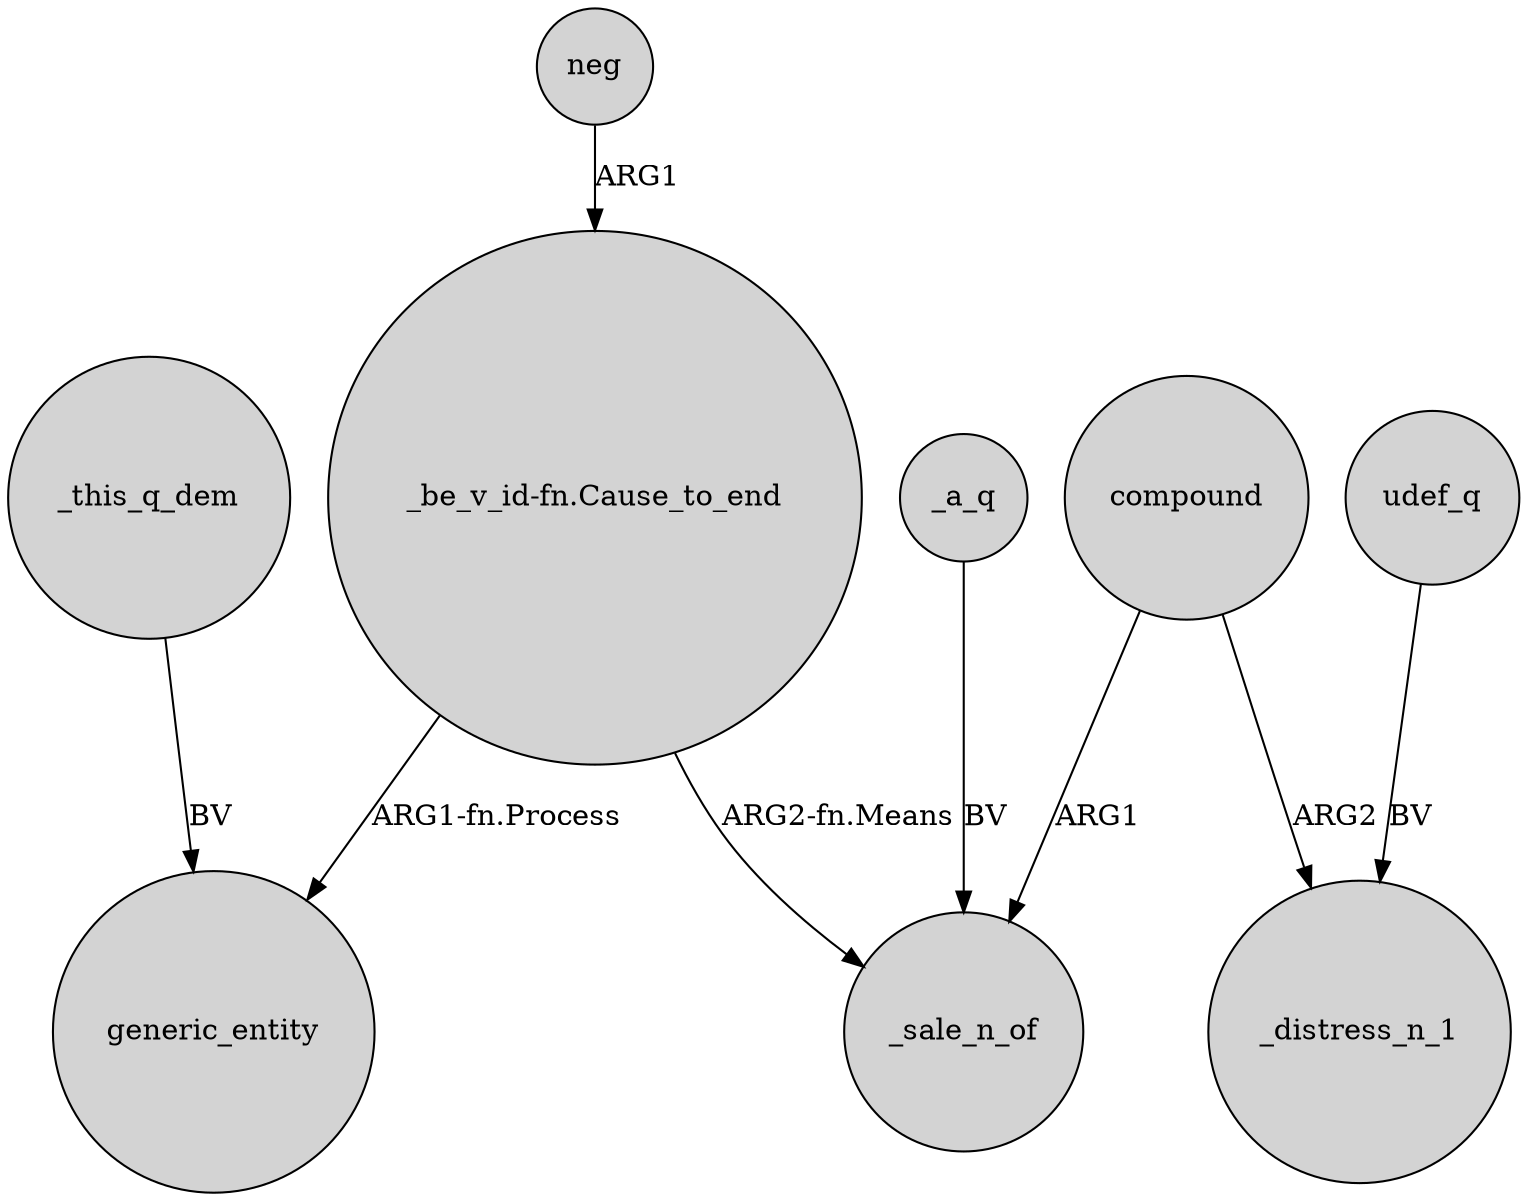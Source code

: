 digraph {
	node [shape=circle style=filled]
	"_be_v_id-fn.Cause_to_end" -> generic_entity [label="ARG1-fn.Process"]
	_a_q -> _sale_n_of [label=BV]
	udef_q -> _distress_n_1 [label=BV]
	compound -> _sale_n_of [label=ARG1]
	compound -> _distress_n_1 [label=ARG2]
	neg -> "_be_v_id-fn.Cause_to_end" [label=ARG1]
	_this_q_dem -> generic_entity [label=BV]
	"_be_v_id-fn.Cause_to_end" -> _sale_n_of [label="ARG2-fn.Means"]
}
